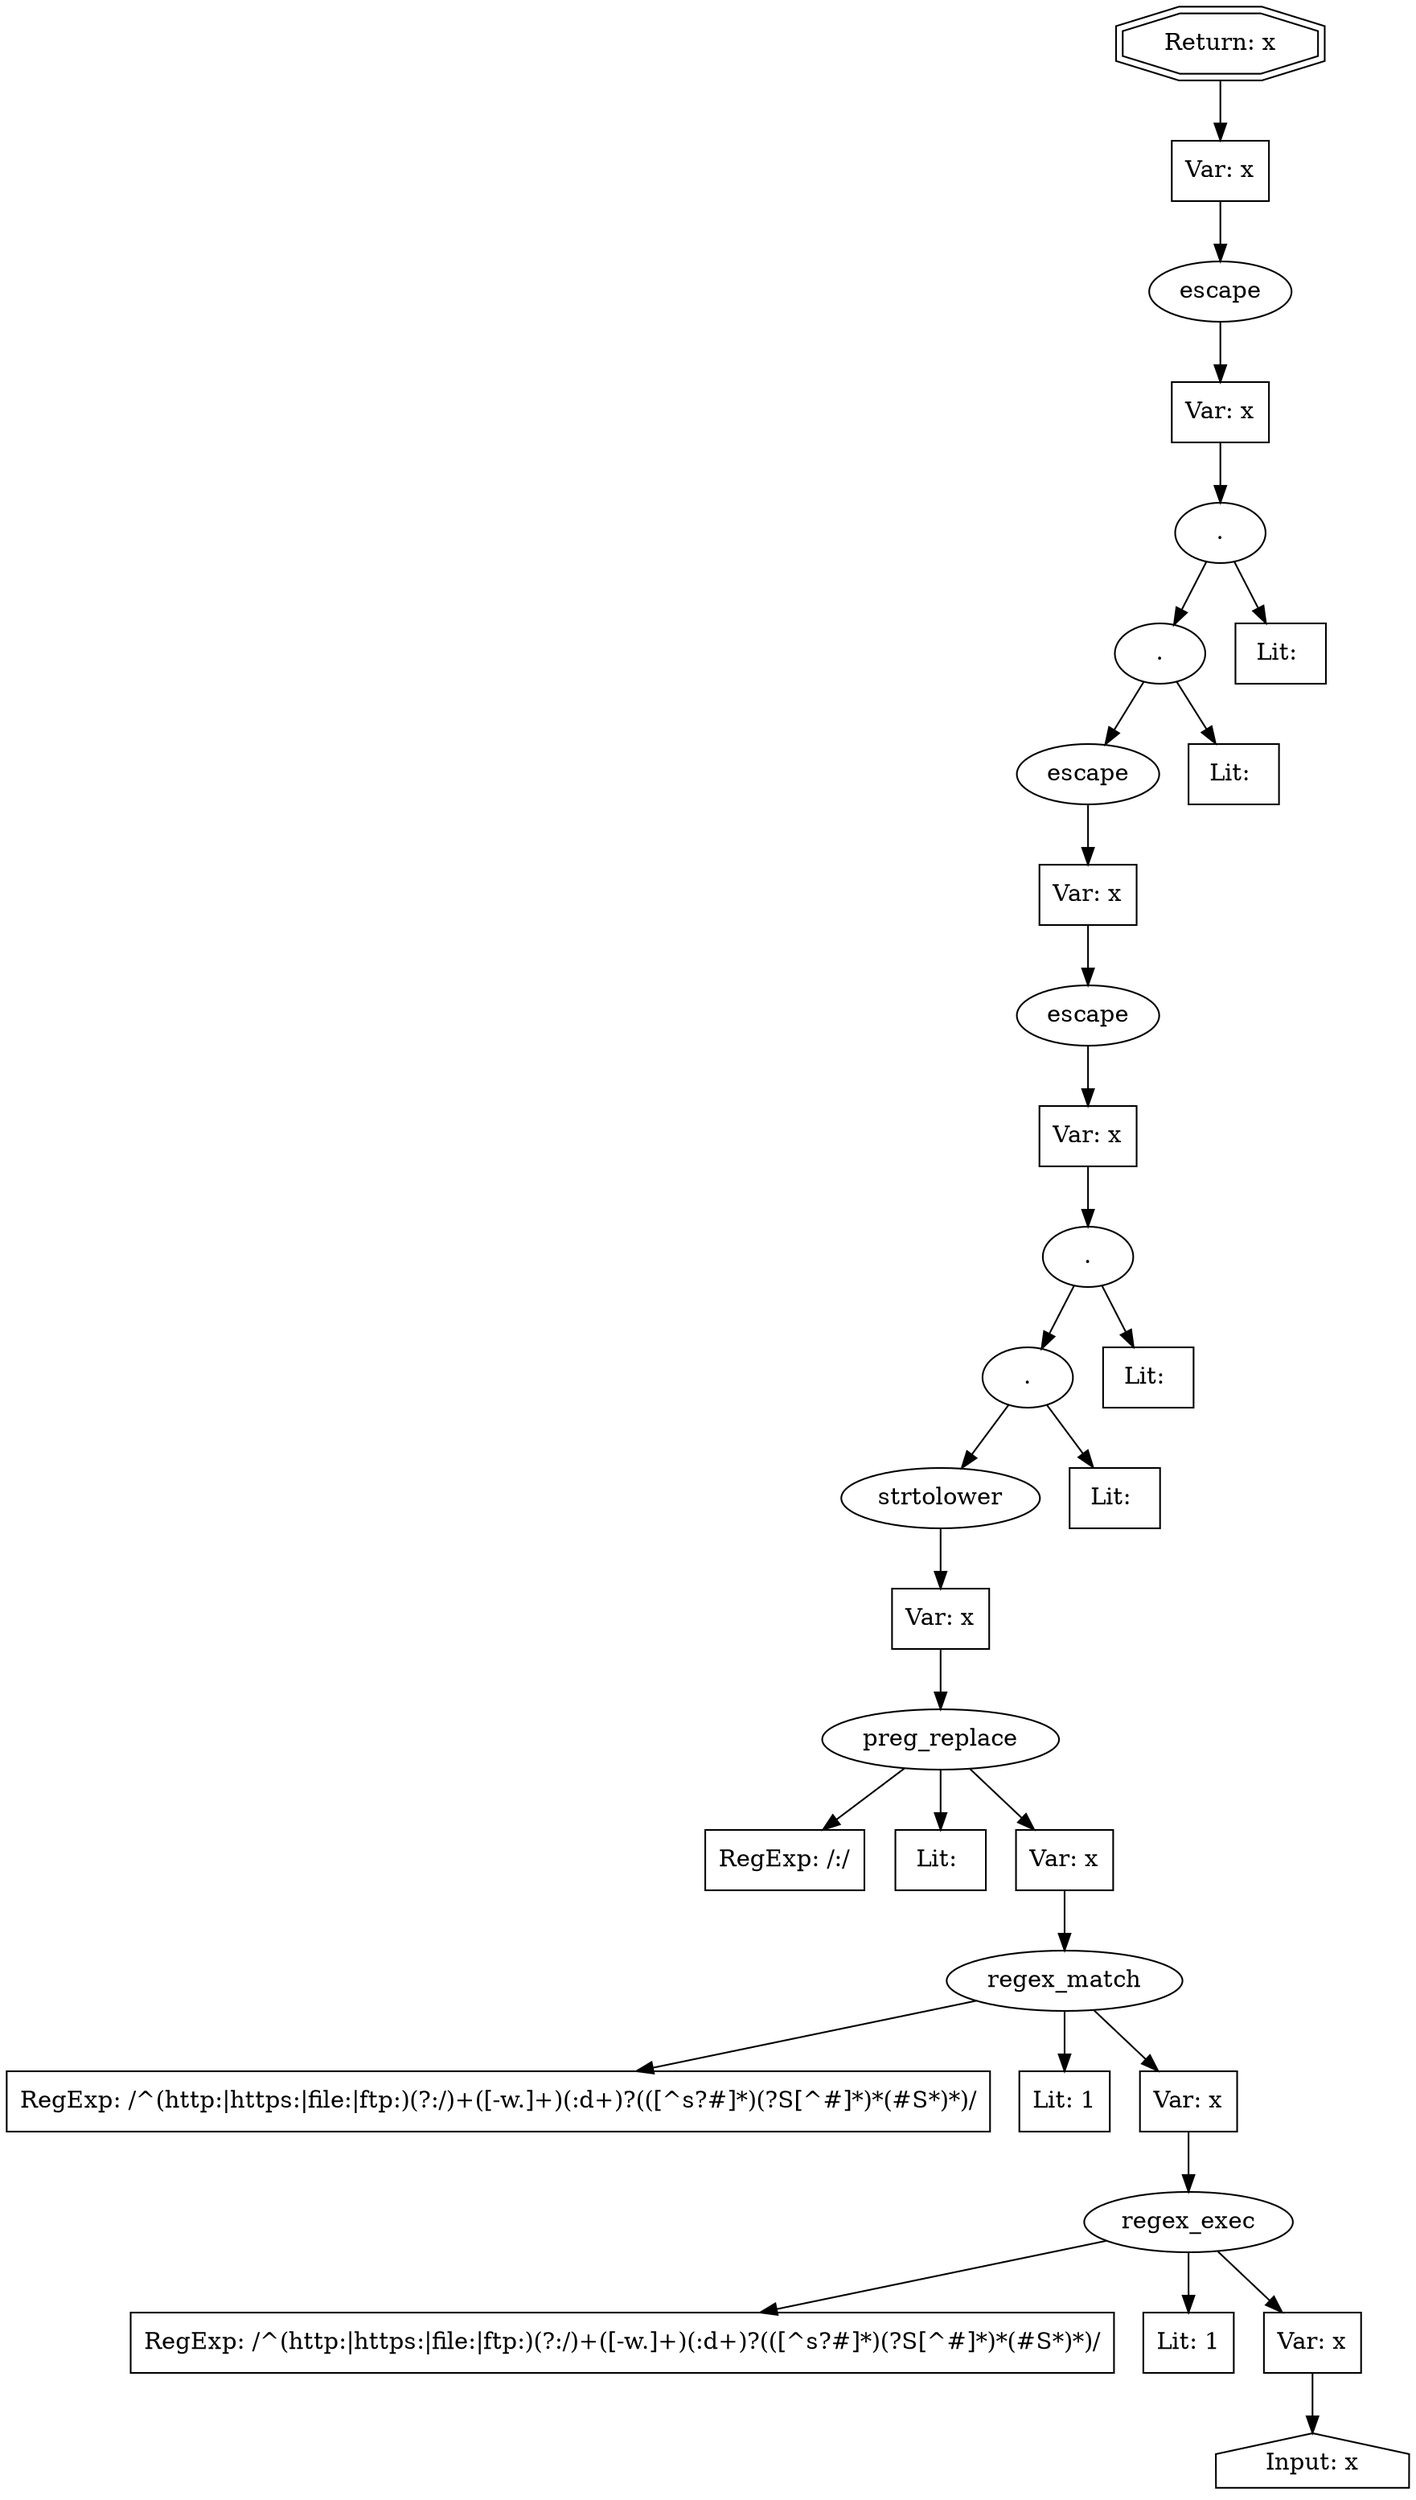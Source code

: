 // Finding: 083e0d26-b4a5-41e2-a473-3a1bfc9aa37c
// Finding.url: https://finance.example118.com/quote/CSCO##"></iframe></style></script></object></embed></textarea><img src=x onerror=taintfoxLog('882ae74118024de091b8b9ae31efc285')><!--/*
// Finding.parentloc: https://finance.example118.com/quote/CSCO##"></iframe></style></script></object></embed></textarea><img src=x onerror=taintfoxLog('882ae74118024de091b8b9ae31efc285')><!--/*
// Finding.domain: finance.example118.com
// Finding.base_domain: example118.com
// Finding.source: location.href
// Finding.sink: innerHTML
// Sanitizer.score: 10
// Sanitizer.name: _
// Sanitizer.location: https://s.example119.com/rq/darla/4-8-0/js/g-r-min.js - _:1:3616
// Finding.begin: 321
// Finding.end: 326
// Finding.original_uuid: eff66041-9caa-4a0c-b7d1-157456211b3e
// Finding.TwentyFiveMillionFlowsId: -1692515072
// Finding.script: https://s.example119.com/rq/darla/4-8-0/js/g-r-min.js
// Finding.line: 1
// Exploit.uuid: 882ae741-1802-4de0-91b8-b9ae31efc285
// Exploit.success: false
// Exploit.status: validated
// Exploit.method: C
// Exploit.type: html
// Exploit.token: attribute
// Exploit.content: name
// Exploit.quote_type: "
// Exploit.tag: iframe
// Exploit.break_out: #"></iframe></style></script></object></embed></textarea><img src=x onerror=
// Exploit.break_in: ><!--/*
// Exploit.payload: #"></iframe></style></script></object></embed></textarea><img src=x onerror=taintfoxLog(1)><!--/*
// Exploit.begin_taint_url: 0
// Exploit.end_taint_url: 5
// Exploit.replace_begin_url: 36
// Exploit.replace_end_url: 36
// Exploit.replace_begin_param: 19506
// Exploit.replace_end_param: 19506
// Issues.LargestEncodeAttrStringChain: 0
// Issues.LargestTextFragmentEncodeChainLength: 0
// Issues.HasApproximation: false
// Issues.HasMissingImplementation: false
// Issues.HasInfiniteRegexWithFunctionReplacer: false
// Issues.MergedSplitAndJoins: false
// Issues.HasUrlInRhsOfReplace: false
// Issues.HasUrlInLhsOfReplace: false
// Issues.HasCookieValueInLhsOfreplace: false
// Issues.HasCookieValueInRhsOfreplace: false
// Issues.HasCookieValueInMatchPattern: false
// Issues.HasCookieValueInExecPattern: false
// Issues.RemovedLRConcats: true
// Issues.RemovedReplaceArtifacts: false
// Issues.HasUrlInMatchPattern: false
// Issues.HasUrlInExecPattern: false
// Issues.RemovedNOPreplaces: false
// Issues.Known_sanitizer: false
// DepGraph.hash: 638794213
// DepGraph.sanitizer_hash: -1368124384
// Removed LR concats 
digraph cfg {
n0 [shape=house, label="Input: x"];
n1 [shape=ellipse, label="regex_exec"];
n2 [shape=box, label="RegExp: /^(http\:|https\:|file\:|ftp\:)(?:\/)+([-\w\.]+)(\:\d+)?(([^\s\?#]*)(\?\S[^#]*)*(#\S*)*)/"];
n3 [shape=box, label="Lit: 1"];
n4 [shape=box, label="Var: x"];
n5 [shape=ellipse, label="regex_match"];
n6 [shape=box, label="RegExp: /^(http\:|https\:|file\:|ftp\:)(?:\/)+([-\w\.]+)(\:\d+)?(([^\s\?#]*)(\?\S[^#]*)*(#\S*)*)/"];
n7 [shape=box, label="Lit: 1"];
n8 [shape=box, label="Var: x"];
n9 [shape=ellipse, label="preg_replace"];
n10 [shape=box, label="RegExp: /\:/"];
n11 [shape=box, label="Lit: "];
n12 [shape=box, label="Var: x"];
n13 [shape=ellipse, label="strtolower"];
n14 [shape=box, label="Var: x"];
n15 [shape=ellipse, label="."];
n16 [shape=box, label="Lit: "];
n17 [shape=ellipse, label="."];
n18 [shape=box, label="Lit: "];
n19 [shape=ellipse, label="escape"];
n20 [shape=box, label="Var: x"];
n21 [shape=ellipse, label="escape"];
n22 [shape=box, label="Var: x"];
n23 [shape=ellipse, label="."];
n24 [shape=box, label="Lit: "];
n25 [shape=ellipse, label="."];
n26 [shape=box, label="Lit: "];
n27 [shape=ellipse, label="escape"];
n28 [shape=box, label="Var: x"];
n29 [shape=box, label="Var: x"];
n30 [shape=doubleoctagon, label="Return: x"];
n4 -> n0;
n1 -> n2;
n1 -> n3;
n1 -> n4;
n8 -> n1;
n5 -> n6;
n5 -> n7;
n5 -> n8;
n12 -> n5;
n9 -> n10;
n9 -> n11;
n9 -> n12;
n14 -> n9;
n13 -> n14;
n15 -> n16;
n15 -> n13;
n17 -> n15;
n17 -> n18;
n20 -> n17;
n19 -> n20;
n22 -> n19;
n21 -> n22;
n23 -> n24;
n23 -> n21;
n25 -> n23;
n25 -> n26;
n28 -> n25;
n27 -> n28;
n29 -> n27;
n30 -> n29;
}